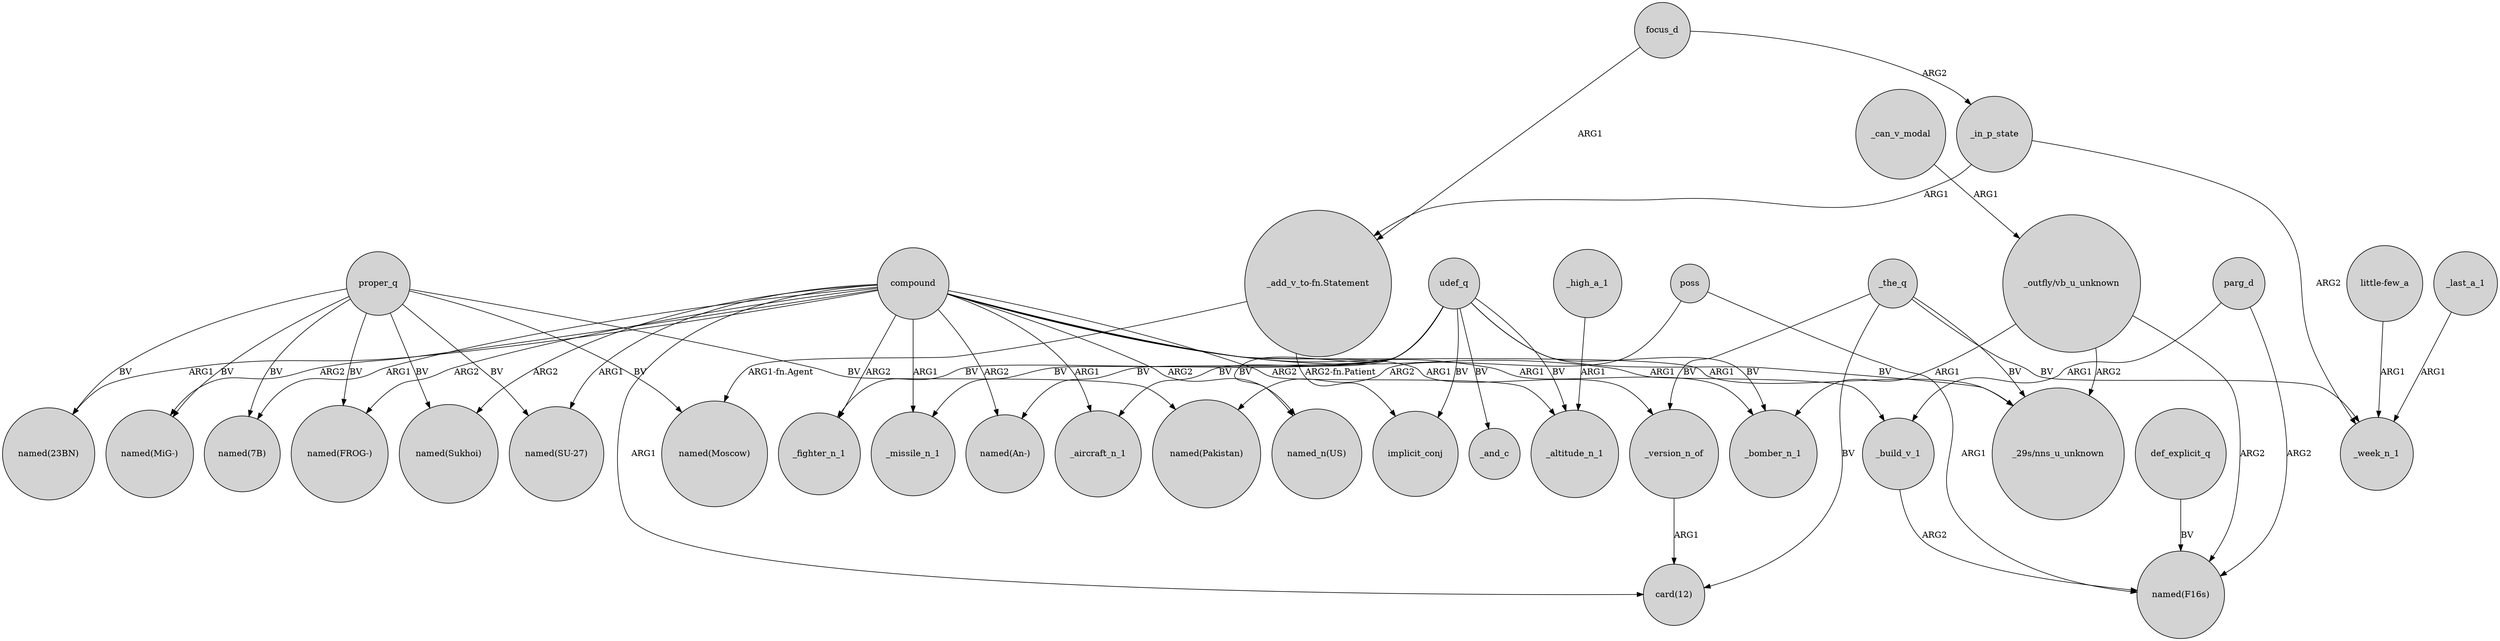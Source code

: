 digraph {
	node [shape=circle style=filled]
	proper_q -> "named(Moscow)" [label=BV]
	udef_q -> "named_n(US)" [label=BV]
	compound -> "named(23BN)" [label=ARG1]
	"_outfly/vb_u_unknown" -> "_29s/nns_u_unknown" [label=ARG2]
	_the_q -> "_29s/nns_u_unknown" [label=BV]
	_the_q -> "card(12)" [label=BV]
	"_outfly/vb_u_unknown" -> "named(F16s)" [label=ARG2]
	"little-few_a" -> _week_n_1 [label=ARG1]
	focus_d -> _in_p_state [label=ARG2]
	parg_d -> "named(F16s)" [label=ARG2]
	proper_q -> "named(FROG-)" [label=BV]
	compound -> "card(12)" [label=ARG1]
	compound -> _aircraft_n_1 [label=ARG1]
	udef_q -> _fighter_n_1 [label=BV]
	poss -> "named(F16s)" [label=ARG1]
	proper_q -> "named(23BN)" [label=BV]
	proper_q -> "named(Sukhoi)" [label=BV]
	compound -> _missile_n_1 [label=ARG1]
	_can_v_modal -> "_outfly/vb_u_unknown" [label=ARG1]
	udef_q -> implicit_conj [label=BV]
	compound -> "named(7B)" [label=ARG1]
	compound -> "named_n(US)" [label=ARG2]
	focus_d -> "_add_v_to-fn.Statement" [label=ARG1]
	udef_q -> _aircraft_n_1 [label=BV]
	_high_a_1 -> _altitude_n_1 [label=ARG1]
	compound -> _version_n_of [label=ARG1]
	compound -> _bomber_n_1 [label=ARG1]
	_version_n_of -> "card(12)" [label=ARG1]
	"_add_v_to-fn.Statement" -> "named(Moscow)" [label="ARG1-fn.Agent"]
	proper_q -> "named(MiG-)" [label=BV]
	def_explicit_q -> "named(F16s)" [label=BV]
	compound -> _build_v_1 [label=ARG1]
	compound -> "named(MiG-)" [label=ARG2]
	udef_q -> "named(An-)" [label=BV]
	compound -> _fighter_n_1 [label=ARG2]
	_in_p_state -> "_add_v_to-fn.Statement" [label=ARG1]
	udef_q -> "_29s/nns_u_unknown" [label=BV]
	_build_v_1 -> "named(F16s)" [label=ARG2]
	compound -> "named(SU-27)" [label=ARG1]
	proper_q -> "named(7B)" [label=BV]
	_the_q -> _week_n_1 [label=BV]
	"_outfly/vb_u_unknown" -> _bomber_n_1 [label=ARG1]
	parg_d -> _build_v_1 [label=ARG1]
	_last_a_1 -> _week_n_1 [label=ARG1]
	_in_p_state -> _week_n_1 [label=ARG2]
	proper_q -> "named(SU-27)" [label=BV]
	compound -> "named(Sukhoi)" [label=ARG2]
	compound -> "_29s/nns_u_unknown" [label=ARG1]
	compound -> "named(FROG-)" [label=ARG2]
	compound -> "named(An-)" [label=ARG2]
	proper_q -> "named(Pakistan)" [label=BV]
	"_add_v_to-fn.Statement" -> implicit_conj [label="ARG2-fn.Patient"]
	compound -> _altitude_n_1 [label=ARG2]
	udef_q -> _altitude_n_1 [label=BV]
	udef_q -> _and_c [label=BV]
	udef_q -> _missile_n_1 [label=BV]
	_the_q -> _version_n_of [label=BV]
	poss -> "named(Pakistan)" [label=ARG2]
	udef_q -> _bomber_n_1 [label=BV]
}
